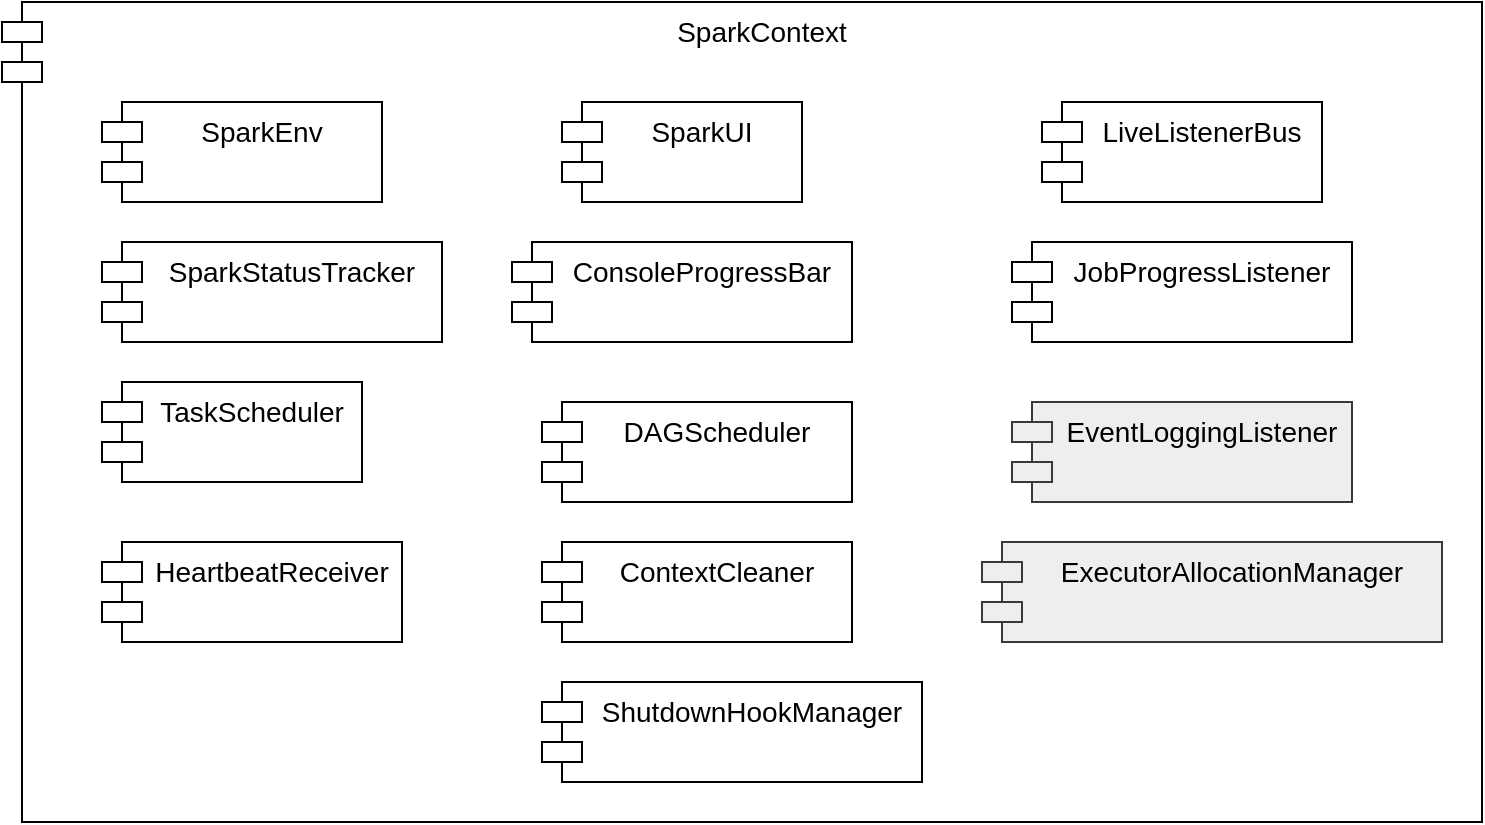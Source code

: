 <mxfile version="13.9.5" type="device"><diagram id="F7H_1-ua1sUHVPL6WB4_" name="第 1 页"><mxGraphModel dx="928" dy="688" grid="1" gridSize="10" guides="1" tooltips="1" connect="1" arrows="1" fold="1" page="1" pageScale="1" pageWidth="827" pageHeight="1169" math="0" shadow="0"><root><mxCell id="0"/><mxCell id="1" parent="0"/><mxCell id="6EVk-ORPXG1alJ7UFy1h-1" value="SparkContext" style="shape=module;align=left;spacingLeft=20;align=center;verticalAlign=top;fontSize=14;" vertex="1" parent="1"><mxGeometry x="30" y="40" width="740" height="410" as="geometry"/></mxCell><mxCell id="6EVk-ORPXG1alJ7UFy1h-2" value="SparkEnv" style="shape=module;align=left;spacingLeft=20;align=center;verticalAlign=top;fontSize=14;" vertex="1" parent="1"><mxGeometry x="80" y="90" width="140" height="50" as="geometry"/></mxCell><mxCell id="6EVk-ORPXG1alJ7UFy1h-3" value="SparkUI" style="shape=module;align=left;spacingLeft=20;align=center;verticalAlign=top;fontSize=14;" vertex="1" parent="1"><mxGeometry x="310" y="90" width="120" height="50" as="geometry"/></mxCell><mxCell id="6EVk-ORPXG1alJ7UFy1h-4" value="LiveListenerBus" style="shape=module;align=left;spacingLeft=20;align=center;verticalAlign=top;fontSize=14;" vertex="1" parent="1"><mxGeometry x="550" y="90" width="140" height="50" as="geometry"/></mxCell><mxCell id="6EVk-ORPXG1alJ7UFy1h-5" value="SparkStatusTracker" style="shape=module;align=left;spacingLeft=20;align=center;verticalAlign=top;fontSize=14;" vertex="1" parent="1"><mxGeometry x="80" y="160" width="170" height="50" as="geometry"/></mxCell><mxCell id="6EVk-ORPXG1alJ7UFy1h-6" value="ConsoleProgressBar" style="shape=module;align=left;spacingLeft=20;align=center;verticalAlign=top;fontSize=14;" vertex="1" parent="1"><mxGeometry x="285" y="160" width="170" height="50" as="geometry"/></mxCell><mxCell id="6EVk-ORPXG1alJ7UFy1h-8" value="JobProgressListener" style="shape=module;align=left;spacingLeft=20;align=center;verticalAlign=top;fontSize=14;" vertex="1" parent="1"><mxGeometry x="535" y="160" width="170" height="50" as="geometry"/></mxCell><mxCell id="6EVk-ORPXG1alJ7UFy1h-9" value="TaskScheduler" style="shape=module;align=left;spacingLeft=20;align=center;verticalAlign=top;fontSize=14;" vertex="1" parent="1"><mxGeometry x="80" y="230" width="130" height="50" as="geometry"/></mxCell><mxCell id="6EVk-ORPXG1alJ7UFy1h-10" value="DAGScheduler" style="shape=module;align=left;spacingLeft=20;align=center;verticalAlign=top;fontSize=14;" vertex="1" parent="1"><mxGeometry x="300" y="240" width="155" height="50" as="geometry"/></mxCell><mxCell id="6EVk-ORPXG1alJ7UFy1h-11" value="EventLoggingListener" style="shape=module;align=left;spacingLeft=20;align=center;verticalAlign=top;fontSize=14;fillColor=#eeeeee;strokeColor=#36393d;" vertex="1" parent="1"><mxGeometry x="535" y="240" width="170" height="50" as="geometry"/></mxCell><mxCell id="6EVk-ORPXG1alJ7UFy1h-12" value="ExecutorAllocationManager" style="shape=module;align=left;spacingLeft=20;align=center;verticalAlign=top;fontSize=14;fillColor=#eeeeee;strokeColor=#36393d;" vertex="1" parent="1"><mxGeometry x="520" y="310" width="230" height="50" as="geometry"/></mxCell><mxCell id="6EVk-ORPXG1alJ7UFy1h-13" value="HeartbeatReceiver" style="shape=module;align=left;spacingLeft=20;align=center;verticalAlign=top;fontSize=14;" vertex="1" parent="1"><mxGeometry x="80" y="310" width="150" height="50" as="geometry"/></mxCell><mxCell id="6EVk-ORPXG1alJ7UFy1h-14" value="ContextCleaner" style="shape=module;align=left;spacingLeft=20;align=center;verticalAlign=top;fontSize=14;" vertex="1" parent="1"><mxGeometry x="300" y="310" width="155" height="50" as="geometry"/></mxCell><mxCell id="6EVk-ORPXG1alJ7UFy1h-15" value="ShutdownHookManager" style="shape=module;align=left;spacingLeft=20;align=center;verticalAlign=top;fontSize=14;" vertex="1" parent="1"><mxGeometry x="300" y="380" width="190" height="50" as="geometry"/></mxCell></root></mxGraphModel></diagram></mxfile>